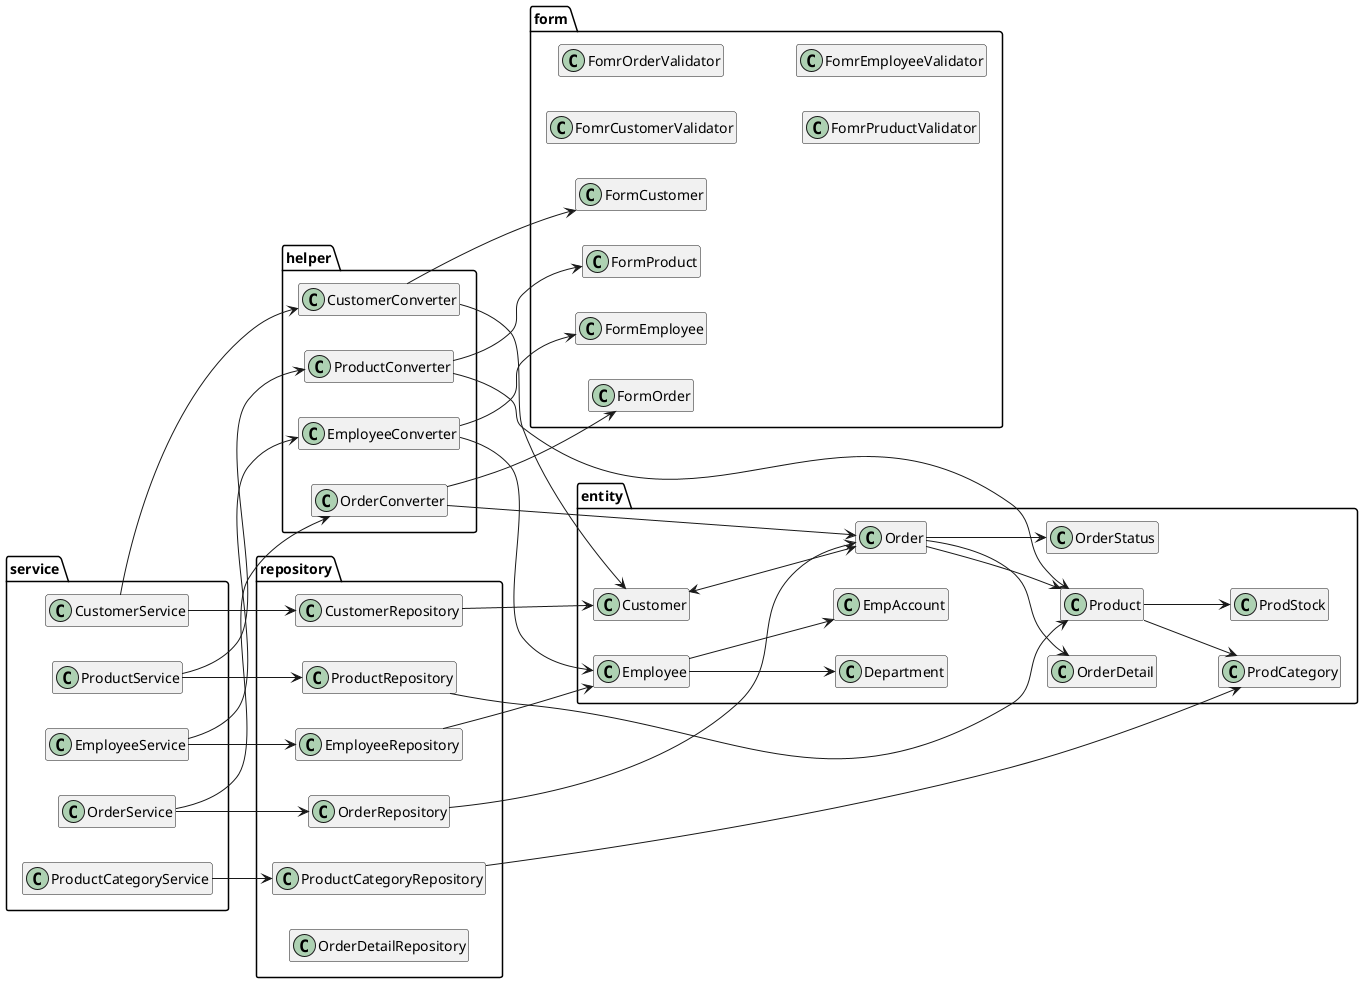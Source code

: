 @startuml

hide empty members
left to right direction

package entity{
    class Customer{
    }

    class Order{
    }

    class OrderDetail{
    }

    class OrderStatus{
    }

    class Product{
    }

    class ProdCategory{
    }

    class ProdStock{
    }

    class Employee{
    }

    class Department{
    }

    class EmpAccount{
    }
}

Customer <--> Order
Order --> OrderStatus
Order --> OrderDetail
Order --> Product
Product --> ProdStock
Product --> ProdCategory
Employee --> EmpAccount
Employee --> Department

package form{
    class FormCustomer{
    }

    class FormOrder{
    }

    class FormProduct{
    }

    class FormEmployee{
    }
    
    class FomrCustomerValidator{
    }
    
    class FomrOrderValidator{
    }
    
    class FomrPruductValidator{
    }
    
    class FomrEmployeeValidator{
    }
}

package helper{
    class CustomerConverter{
    }

    class OrderConverter{
    }

    class ProductConverter{
    }

    class EmployeeConverter{
    }
}
CustomerConverter --> Customer
CustomerConverter --> FormCustomer
OrderConverter --> Order
OrderConverter --> FormOrder
ProductConverter --> Product
ProductConverter --> FormProduct
EmployeeConverter --> Employee
EmployeeConverter --> FormEmployee

package repository{
    class CustomerRepository{
    }

    class OrderRepository{
    }

    class ProductRepository{
    }

    class EmployeeRepository{
    }

    class ProductCategoryRepository{
    }

    class OrderDetailRepository{
    }
}

package service{
    class CustomerService{
    }
    
    class OrderService{
    }
    
    class ProductService{
    }


    class EmployeeService{
    }
    
    class ProductCategoryService{
    }
}

CustomerService --> CustomerConverter
OrderService --> OrderConverter
ProductService --> ProductConverter
EmployeeService --> EmployeeConverter

CustomerService --> CustomerRepository
OrderService --> OrderRepository
ProductService --> ProductRepository
EmployeeService --> EmployeeRepository
ProductCategoryService --> ProductCategoryRepository

CustomerRepository --> Customer
OrderRepository --> Order
ProductRepository --> Product
EmployeeRepository --> Employee
ProductCategoryRepository --> ProdCategory

@enduml




